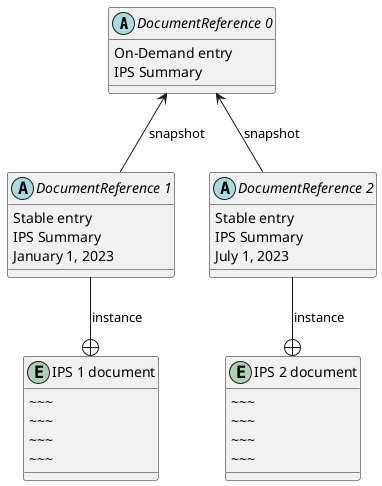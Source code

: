 @startuml
abstract  "DocumentReference 0" as od {
On-Demand entry
IPS Summary
}
abstract "DocumentReference 1" as sn1 {
Stable entry
IPS Summary
January 1, 2023
}
abstract "DocumentReference 2" as sn2 {
Stable entry
IPS Summary
July 1, 2023
}
entity "IPS 1 document" as i1 {
    ~~~
    ~~~
    ~~~
    ~~~
}
entity "IPS 2 document" as i2 {
    ~~~
    ~~~
    ~~~
    ~~~
}
od <-down- sn1 : snapshot
od <-down- sn2 : snapshot
sn1 -down-+ i1 : instance
sn2 -down-+ i2 : instance
@enduml
